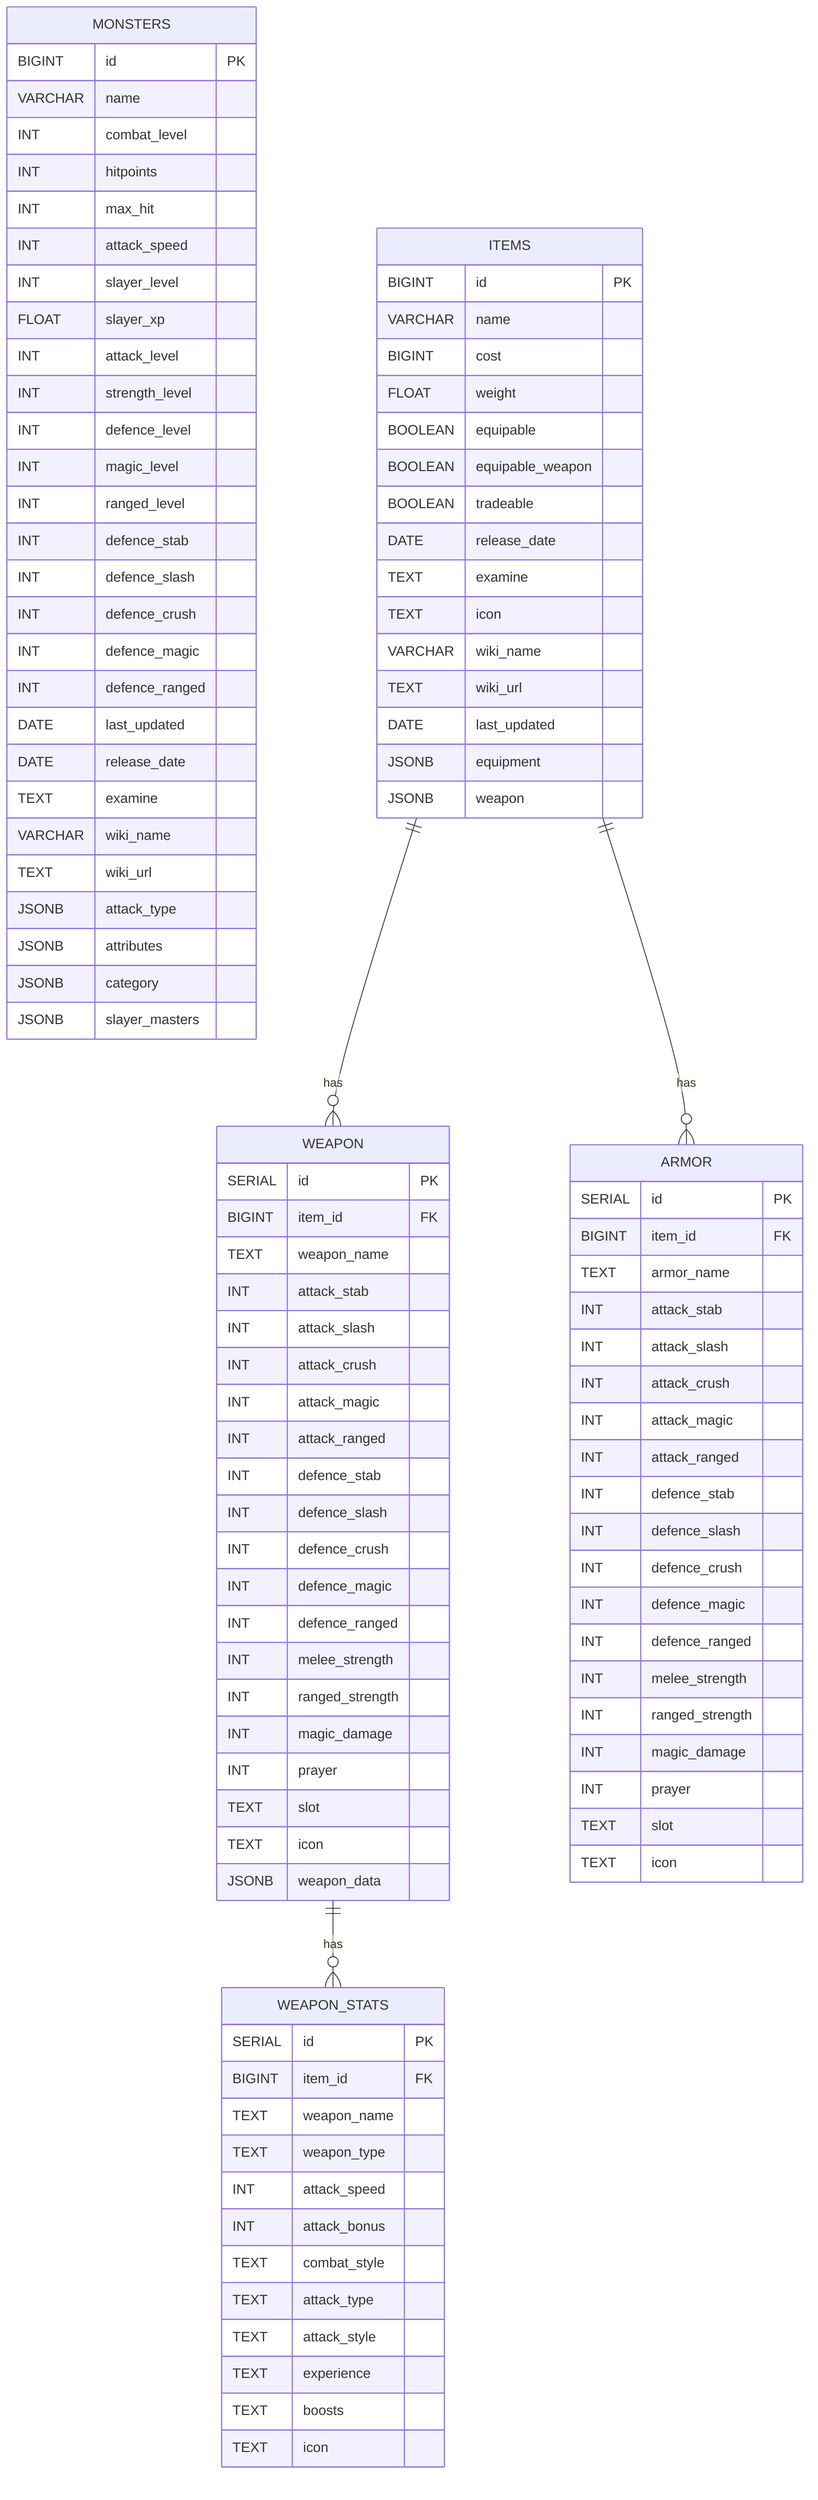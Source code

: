 erDiagram
    MONSTERS {
        BIGINT id PK
        VARCHAR name
        INT combat_level
        INT hitpoints
        INT max_hit
        INT attack_speed
        INT slayer_level
        FLOAT slayer_xp
        INT attack_level
        INT strength_level
        INT defence_level
        INT magic_level
        INT ranged_level
        INT defence_stab
        INT defence_slash
        INT defence_crush
        INT defence_magic
        INT defence_ranged
        DATE last_updated
        DATE release_date
        TEXT examine
        VARCHAR wiki_name
        TEXT wiki_url
        JSONB attack_type
        JSONB attributes
        JSONB category
        JSONB slayer_masters
    }

    ITEMS {
        BIGINT id PK
        VARCHAR name
        BIGINT cost
        FLOAT weight
        BOOLEAN equipable
        BOOLEAN equipable_weapon
        BOOLEAN tradeable
        DATE release_date
        TEXT examine
        TEXT icon
        VARCHAR wiki_name
        TEXT wiki_url
        DATE last_updated
        JSONB equipment
        JSONB weapon
    }

    WEAPON {
        SERIAL id PK
        BIGINT item_id FK
        TEXT weapon_name
        INT attack_stab
        INT attack_slash
        INT attack_crush
        INT attack_magic
        INT attack_ranged
        INT defence_stab
        INT defence_slash
        INT defence_crush
        INT defence_magic
        INT defence_ranged
        INT melee_strength
        INT ranged_strength
        INT magic_damage
        INT prayer
        TEXT slot
        TEXT icon
        JSONB weapon_data
    }

    WEAPON_STATS {
        SERIAL id PK
        BIGINT item_id FK
        TEXT weapon_name
        TEXT weapon_type
        INT attack_speed
        INT attack_bonus
        TEXT combat_style
        TEXT attack_type
        TEXT attack_style
        TEXT experience
        TEXT boosts
        TEXT icon
    }

    ARMOR {
        SERIAL id PK
        BIGINT item_id FK
        TEXT armor_name
        INT attack_stab
        INT attack_slash
        INT attack_crush
        INT attack_magic
        INT attack_ranged
        INT defence_stab
        INT defence_slash
        INT defence_crush
        INT defence_magic
        INT defence_ranged
        INT melee_strength
        INT ranged_strength
        INT magic_damage
        INT prayer
        TEXT slot
        TEXT icon
    }

    ITEMS ||--o{ WEAPON : "has"
    ITEMS ||--o{ ARMOR : "has"
    WEAPON ||--o{ WEAPON_STATS : "has"